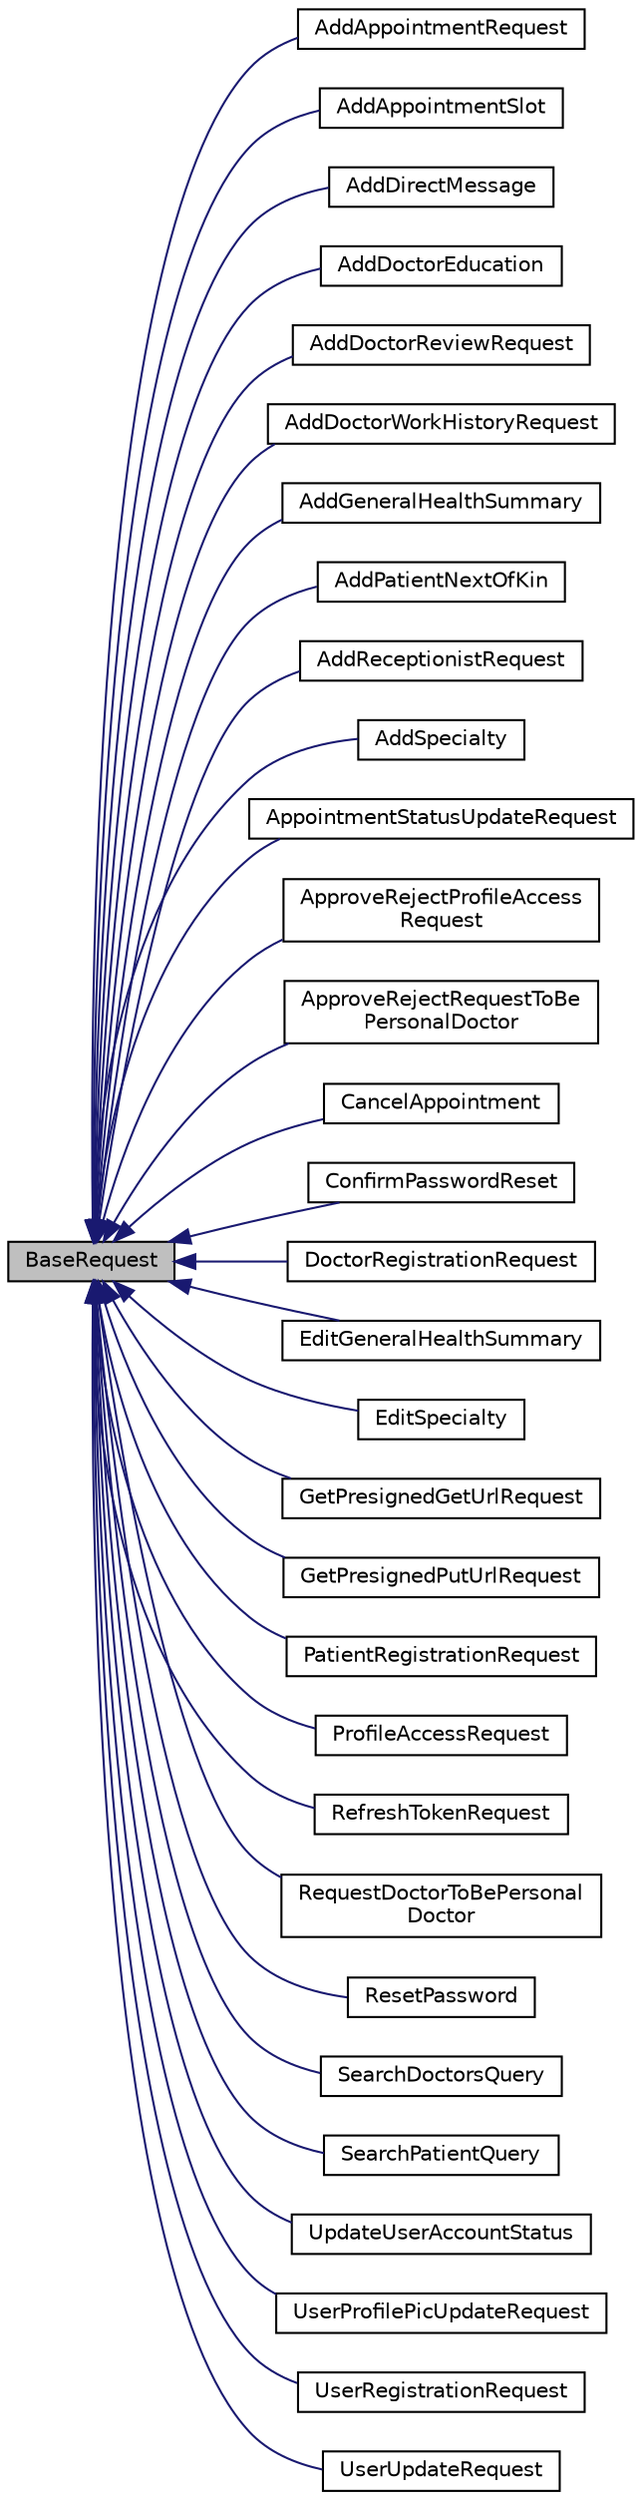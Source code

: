 digraph "BaseRequest"
{
 // LATEX_PDF_SIZE
  edge [fontname="Helvetica",fontsize="10",labelfontname="Helvetica",labelfontsize="10"];
  node [fontname="Helvetica",fontsize="10",shape=record];
  rankdir="LR";
  Node1 [label="BaseRequest",height=0.2,width=0.4,color="black", fillcolor="grey75", style="filled", fontcolor="black",tooltip=" "];
  Node1 -> Node2 [dir="back",color="midnightblue",fontsize="10",style="solid",fontname="Helvetica"];
  Node2 [label="AddAppointmentRequest",height=0.2,width=0.4,color="black", fillcolor="white", style="filled",URL="$classAddAppointmentRequest.html",tooltip=" "];
  Node1 -> Node3 [dir="back",color="midnightblue",fontsize="10",style="solid",fontname="Helvetica"];
  Node3 [label="AddAppointmentSlot",height=0.2,width=0.4,color="black", fillcolor="white", style="filled",URL="$classAddAppointmentSlot.html",tooltip=" "];
  Node1 -> Node4 [dir="back",color="midnightblue",fontsize="10",style="solid",fontname="Helvetica"];
  Node4 [label="AddDirectMessage",height=0.2,width=0.4,color="black", fillcolor="white", style="filled",URL="$classAddDirectMessage.html",tooltip=" "];
  Node1 -> Node5 [dir="back",color="midnightblue",fontsize="10",style="solid",fontname="Helvetica"];
  Node5 [label="AddDoctorEducation",height=0.2,width=0.4,color="black", fillcolor="white", style="filled",URL="$classAddDoctorEducation.html",tooltip=" "];
  Node1 -> Node6 [dir="back",color="midnightblue",fontsize="10",style="solid",fontname="Helvetica"];
  Node6 [label="AddDoctorReviewRequest",height=0.2,width=0.4,color="black", fillcolor="white", style="filled",URL="$classAddDoctorReviewRequest.html",tooltip=" "];
  Node1 -> Node7 [dir="back",color="midnightblue",fontsize="10",style="solid",fontname="Helvetica"];
  Node7 [label="AddDoctorWorkHistoryRequest",height=0.2,width=0.4,color="black", fillcolor="white", style="filled",URL="$classAddDoctorWorkHistoryRequest.html",tooltip=" "];
  Node1 -> Node8 [dir="back",color="midnightblue",fontsize="10",style="solid",fontname="Helvetica"];
  Node8 [label="AddGeneralHealthSummary",height=0.2,width=0.4,color="black", fillcolor="white", style="filled",URL="$classAddGeneralHealthSummary.html",tooltip=" "];
  Node1 -> Node9 [dir="back",color="midnightblue",fontsize="10",style="solid",fontname="Helvetica"];
  Node9 [label="AddPatientNextOfKin",height=0.2,width=0.4,color="black", fillcolor="white", style="filled",URL="$classAddPatientNextOfKin.html",tooltip=" "];
  Node1 -> Node10 [dir="back",color="midnightblue",fontsize="10",style="solid",fontname="Helvetica"];
  Node10 [label="AddReceptionistRequest",height=0.2,width=0.4,color="black", fillcolor="white", style="filled",URL="$classAddReceptionistRequest.html",tooltip=" "];
  Node1 -> Node11 [dir="back",color="midnightblue",fontsize="10",style="solid",fontname="Helvetica"];
  Node11 [label="AddSpecialty",height=0.2,width=0.4,color="black", fillcolor="white", style="filled",URL="$classAddSpecialty.html",tooltip=" "];
  Node1 -> Node12 [dir="back",color="midnightblue",fontsize="10",style="solid",fontname="Helvetica"];
  Node12 [label="AppointmentStatusUpdateRequest",height=0.2,width=0.4,color="black", fillcolor="white", style="filled",URL="$classAppointmentStatusUpdateRequest.html",tooltip=" "];
  Node1 -> Node13 [dir="back",color="midnightblue",fontsize="10",style="solid",fontname="Helvetica"];
  Node13 [label="ApproveRejectProfileAccess\lRequest",height=0.2,width=0.4,color="black", fillcolor="white", style="filled",URL="$classApproveRejectProfileAccessRequest.html",tooltip=" "];
  Node1 -> Node14 [dir="back",color="midnightblue",fontsize="10",style="solid",fontname="Helvetica"];
  Node14 [label="ApproveRejectRequestToBe\lPersonalDoctor",height=0.2,width=0.4,color="black", fillcolor="white", style="filled",URL="$classApproveRejectRequestToBePersonalDoctor.html",tooltip=" "];
  Node1 -> Node15 [dir="back",color="midnightblue",fontsize="10",style="solid",fontname="Helvetica"];
  Node15 [label="CancelAppointment",height=0.2,width=0.4,color="black", fillcolor="white", style="filled",URL="$classCancelAppointment.html",tooltip=" "];
  Node1 -> Node16 [dir="back",color="midnightblue",fontsize="10",style="solid",fontname="Helvetica"];
  Node16 [label="ConfirmPasswordReset",height=0.2,width=0.4,color="black", fillcolor="white", style="filled",URL="$classConfirmPasswordReset.html",tooltip=" "];
  Node1 -> Node17 [dir="back",color="midnightblue",fontsize="10",style="solid",fontname="Helvetica"];
  Node17 [label="DoctorRegistrationRequest",height=0.2,width=0.4,color="black", fillcolor="white", style="filled",URL="$classDoctorRegistrationRequest.html",tooltip=" "];
  Node1 -> Node18 [dir="back",color="midnightblue",fontsize="10",style="solid",fontname="Helvetica"];
  Node18 [label="EditGeneralHealthSummary",height=0.2,width=0.4,color="black", fillcolor="white", style="filled",URL="$classEditGeneralHealthSummary.html",tooltip=" "];
  Node1 -> Node19 [dir="back",color="midnightblue",fontsize="10",style="solid",fontname="Helvetica"];
  Node19 [label="EditSpecialty",height=0.2,width=0.4,color="black", fillcolor="white", style="filled",URL="$classEditSpecialty.html",tooltip=" "];
  Node1 -> Node20 [dir="back",color="midnightblue",fontsize="10",style="solid",fontname="Helvetica"];
  Node20 [label="GetPresignedGetUrlRequest",height=0.2,width=0.4,color="black", fillcolor="white", style="filled",URL="$classGetPresignedGetUrlRequest.html",tooltip=" "];
  Node1 -> Node21 [dir="back",color="midnightblue",fontsize="10",style="solid",fontname="Helvetica"];
  Node21 [label="GetPresignedPutUrlRequest",height=0.2,width=0.4,color="black", fillcolor="white", style="filled",URL="$classGetPresignedPutUrlRequest.html",tooltip=" "];
  Node1 -> Node22 [dir="back",color="midnightblue",fontsize="10",style="solid",fontname="Helvetica"];
  Node22 [label="PatientRegistrationRequest",height=0.2,width=0.4,color="black", fillcolor="white", style="filled",URL="$classPatientRegistrationRequest.html",tooltip=" "];
  Node1 -> Node23 [dir="back",color="midnightblue",fontsize="10",style="solid",fontname="Helvetica"];
  Node23 [label="ProfileAccessRequest",height=0.2,width=0.4,color="black", fillcolor="white", style="filled",URL="$classProfileAccessRequest.html",tooltip=" "];
  Node1 -> Node24 [dir="back",color="midnightblue",fontsize="10",style="solid",fontname="Helvetica"];
  Node24 [label="RefreshTokenRequest",height=0.2,width=0.4,color="black", fillcolor="white", style="filled",URL="$classRefreshTokenRequest.html",tooltip=" "];
  Node1 -> Node25 [dir="back",color="midnightblue",fontsize="10",style="solid",fontname="Helvetica"];
  Node25 [label="RequestDoctorToBePersonal\lDoctor",height=0.2,width=0.4,color="black", fillcolor="white", style="filled",URL="$classRequestDoctorToBePersonalDoctor.html",tooltip=" "];
  Node1 -> Node26 [dir="back",color="midnightblue",fontsize="10",style="solid",fontname="Helvetica"];
  Node26 [label="ResetPassword",height=0.2,width=0.4,color="black", fillcolor="white", style="filled",URL="$classResetPassword.html",tooltip=" "];
  Node1 -> Node27 [dir="back",color="midnightblue",fontsize="10",style="solid",fontname="Helvetica"];
  Node27 [label="SearchDoctorsQuery",height=0.2,width=0.4,color="black", fillcolor="white", style="filled",URL="$classSearchDoctorsQuery.html",tooltip=" "];
  Node1 -> Node28 [dir="back",color="midnightblue",fontsize="10",style="solid",fontname="Helvetica"];
  Node28 [label="SearchPatientQuery",height=0.2,width=0.4,color="black", fillcolor="white", style="filled",URL="$classSearchPatientQuery.html",tooltip=" "];
  Node1 -> Node29 [dir="back",color="midnightblue",fontsize="10",style="solid",fontname="Helvetica"];
  Node29 [label="UpdateUserAccountStatus",height=0.2,width=0.4,color="black", fillcolor="white", style="filled",URL="$classUpdateUserAccountStatus.html",tooltip=" "];
  Node1 -> Node30 [dir="back",color="midnightblue",fontsize="10",style="solid",fontname="Helvetica"];
  Node30 [label="UserProfilePicUpdateRequest",height=0.2,width=0.4,color="black", fillcolor="white", style="filled",URL="$classUserProfilePicUpdateRequest.html",tooltip=" "];
  Node1 -> Node31 [dir="back",color="midnightblue",fontsize="10",style="solid",fontname="Helvetica"];
  Node31 [label="UserRegistrationRequest",height=0.2,width=0.4,color="black", fillcolor="white", style="filled",URL="$classUserRegistrationRequest.html",tooltip=" "];
  Node1 -> Node32 [dir="back",color="midnightblue",fontsize="10",style="solid",fontname="Helvetica"];
  Node32 [label="UserUpdateRequest",height=0.2,width=0.4,color="black", fillcolor="white", style="filled",URL="$classUserUpdateRequest.html",tooltip=" "];
}
